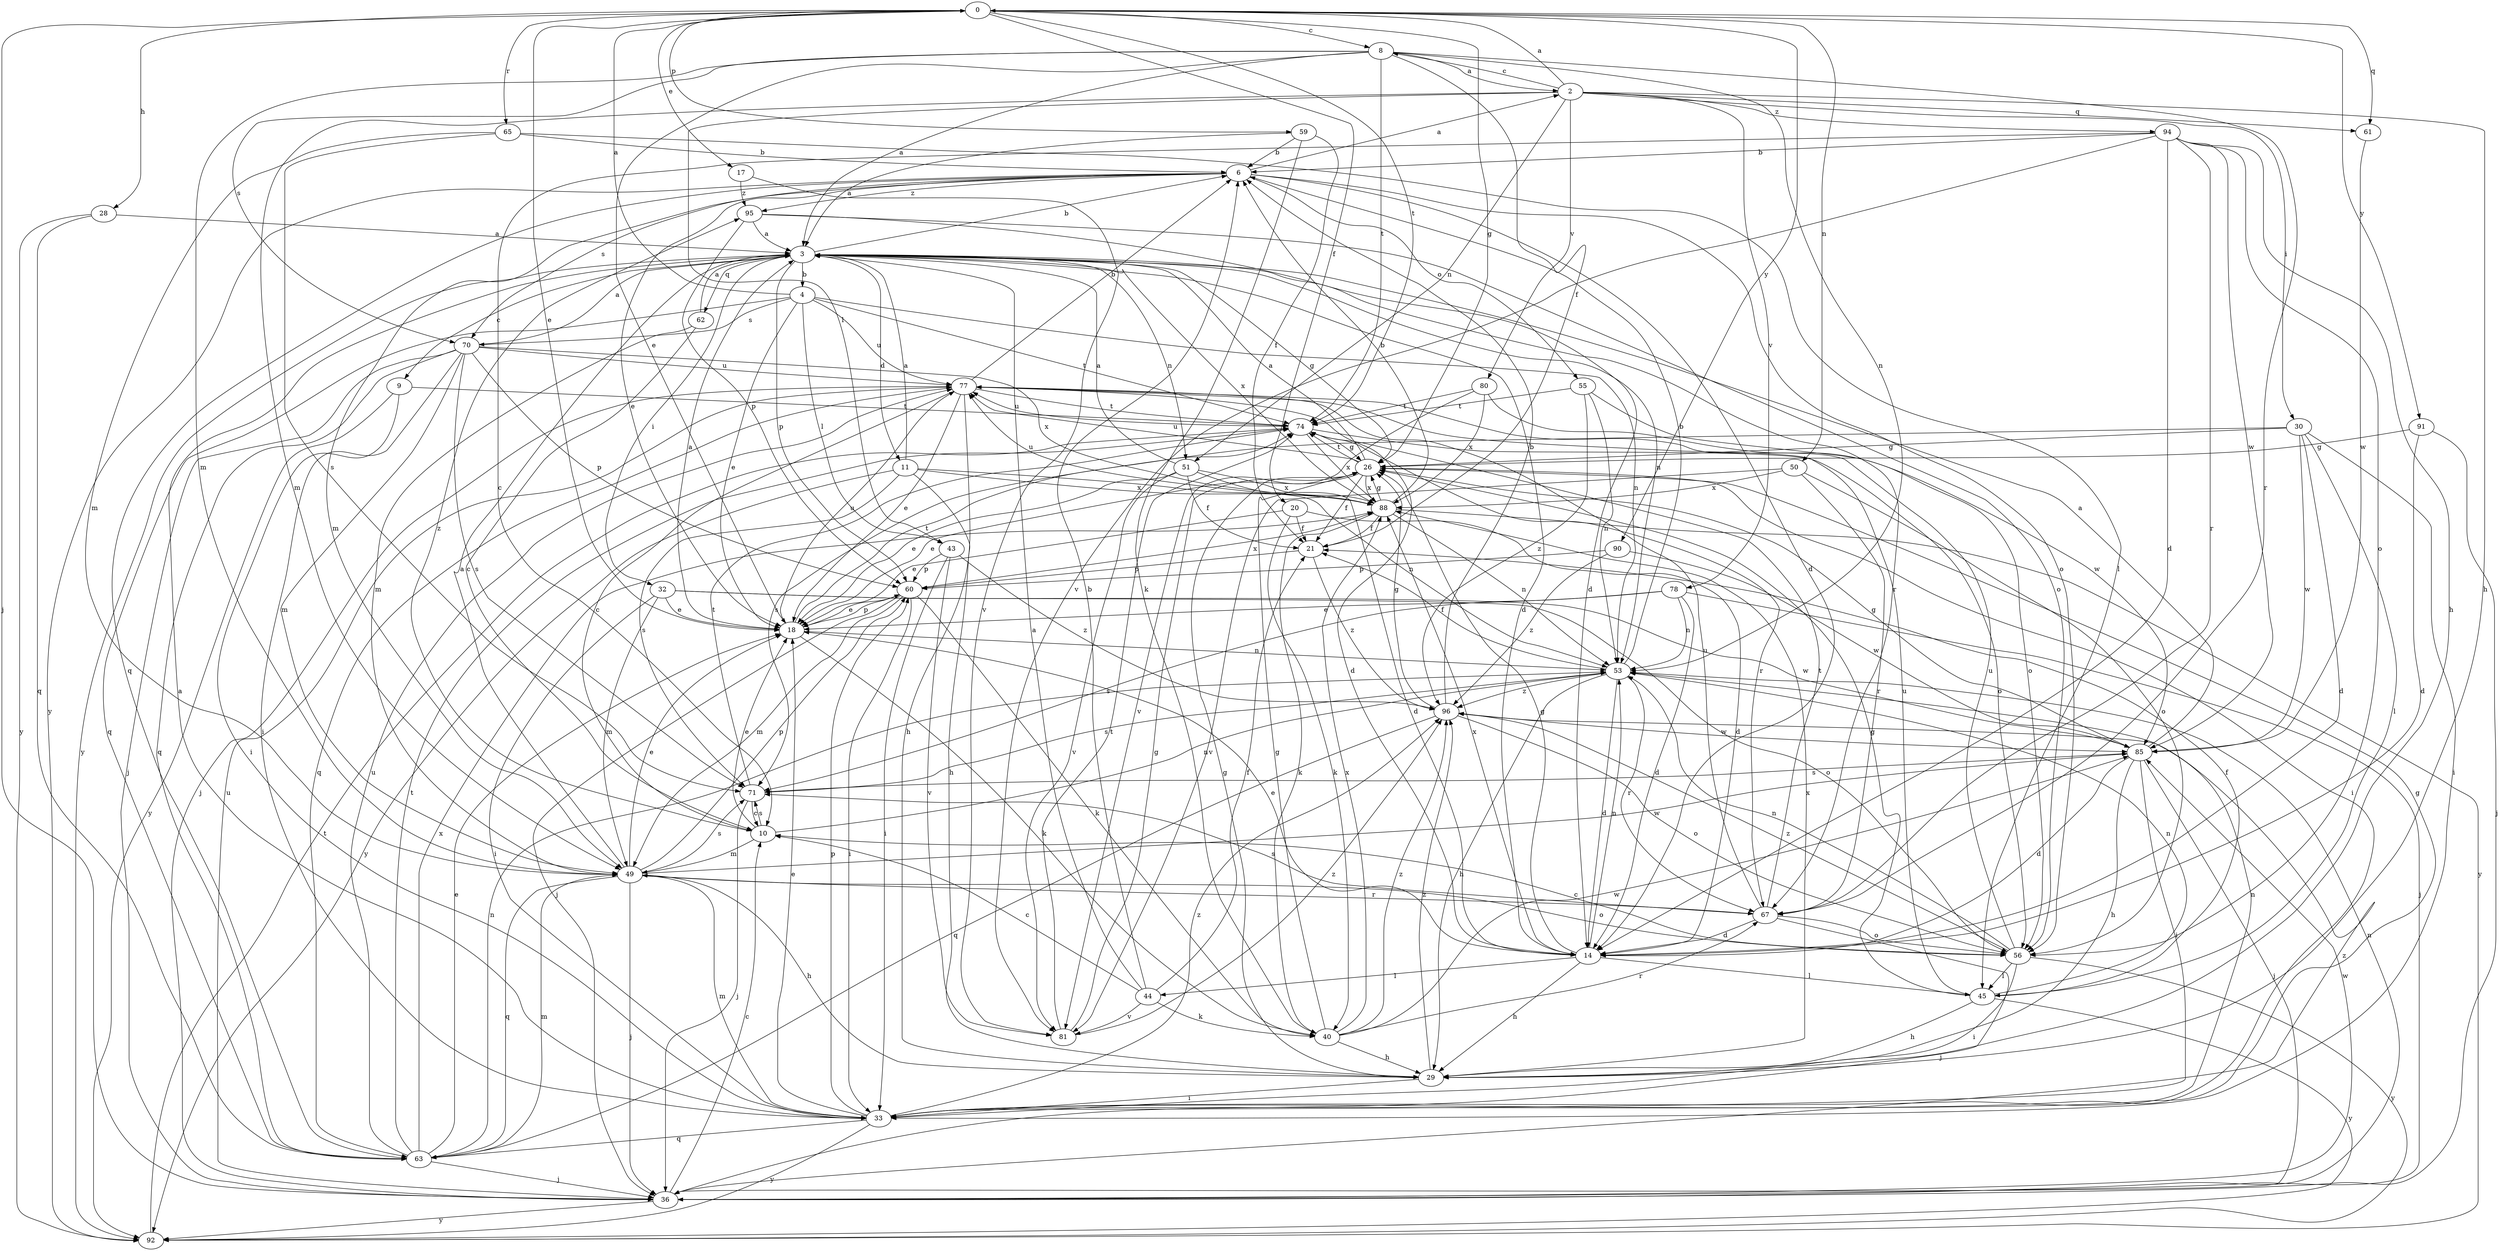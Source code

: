 strict digraph  {
0;
2;
3;
4;
6;
8;
9;
10;
11;
14;
17;
18;
20;
21;
26;
28;
29;
30;
32;
33;
36;
40;
43;
44;
45;
49;
50;
51;
53;
55;
56;
59;
60;
61;
62;
63;
65;
67;
70;
71;
74;
77;
78;
80;
81;
85;
88;
90;
91;
92;
94;
95;
96;
0 -> 8  [label=c];
0 -> 17  [label=e];
0 -> 18  [label=e];
0 -> 20  [label=f];
0 -> 26  [label=g];
0 -> 28  [label=h];
0 -> 36  [label=j];
0 -> 50  [label=n];
0 -> 59  [label=p];
0 -> 61  [label=q];
0 -> 65  [label=r];
0 -> 74  [label=t];
0 -> 90  [label=y];
0 -> 91  [label=y];
2 -> 0  [label=a];
2 -> 8  [label=c];
2 -> 29  [label=h];
2 -> 30  [label=i];
2 -> 43  [label=l];
2 -> 49  [label=m];
2 -> 51  [label=n];
2 -> 61  [label=q];
2 -> 78  [label=v];
2 -> 80  [label=v];
2 -> 94  [label=z];
3 -> 4  [label=b];
3 -> 6  [label=b];
3 -> 9  [label=c];
3 -> 11  [label=d];
3 -> 14  [label=d];
3 -> 26  [label=g];
3 -> 32  [label=i];
3 -> 51  [label=n];
3 -> 53  [label=n];
3 -> 60  [label=p];
3 -> 62  [label=q];
3 -> 67  [label=r];
3 -> 88  [label=x];
3 -> 92  [label=y];
4 -> 0  [label=a];
4 -> 18  [label=e];
4 -> 43  [label=l];
4 -> 53  [label=n];
4 -> 63  [label=q];
4 -> 70  [label=s];
4 -> 74  [label=t];
4 -> 77  [label=u];
6 -> 2  [label=a];
6 -> 14  [label=d];
6 -> 18  [label=e];
6 -> 49  [label=m];
6 -> 55  [label=o];
6 -> 56  [label=o];
6 -> 63  [label=q];
6 -> 70  [label=s];
6 -> 92  [label=y];
6 -> 95  [label=z];
8 -> 2  [label=a];
8 -> 3  [label=a];
8 -> 18  [label=e];
8 -> 21  [label=f];
8 -> 49  [label=m];
8 -> 53  [label=n];
8 -> 67  [label=r];
8 -> 70  [label=s];
8 -> 74  [label=t];
9 -> 33  [label=i];
9 -> 74  [label=t];
9 -> 92  [label=y];
10 -> 18  [label=e];
10 -> 49  [label=m];
10 -> 53  [label=n];
10 -> 71  [label=s];
10 -> 95  [label=z];
11 -> 3  [label=a];
11 -> 29  [label=h];
11 -> 53  [label=n];
11 -> 71  [label=s];
11 -> 88  [label=x];
11 -> 92  [label=y];
14 -> 18  [label=e];
14 -> 26  [label=g];
14 -> 29  [label=h];
14 -> 44  [label=l];
14 -> 45  [label=l];
14 -> 53  [label=n];
14 -> 88  [label=x];
17 -> 81  [label=v];
17 -> 95  [label=z];
18 -> 3  [label=a];
18 -> 40  [label=k];
18 -> 53  [label=n];
18 -> 60  [label=p];
18 -> 74  [label=t];
18 -> 77  [label=u];
20 -> 14  [label=d];
20 -> 18  [label=e];
20 -> 21  [label=f];
20 -> 40  [label=k];
21 -> 60  [label=p];
21 -> 96  [label=z];
26 -> 3  [label=a];
26 -> 18  [label=e];
26 -> 21  [label=f];
26 -> 33  [label=i];
26 -> 74  [label=t];
26 -> 77  [label=u];
26 -> 88  [label=x];
28 -> 3  [label=a];
28 -> 63  [label=q];
28 -> 92  [label=y];
29 -> 26  [label=g];
29 -> 33  [label=i];
29 -> 88  [label=x];
29 -> 96  [label=z];
30 -> 14  [label=d];
30 -> 26  [label=g];
30 -> 33  [label=i];
30 -> 45  [label=l];
30 -> 71  [label=s];
30 -> 85  [label=w];
32 -> 18  [label=e];
32 -> 33  [label=i];
32 -> 49  [label=m];
32 -> 56  [label=o];
32 -> 85  [label=w];
33 -> 3  [label=a];
33 -> 18  [label=e];
33 -> 26  [label=g];
33 -> 49  [label=m];
33 -> 53  [label=n];
33 -> 60  [label=p];
33 -> 63  [label=q];
33 -> 92  [label=y];
33 -> 96  [label=z];
36 -> 10  [label=c];
36 -> 53  [label=n];
36 -> 77  [label=u];
36 -> 85  [label=w];
36 -> 92  [label=y];
36 -> 96  [label=z];
40 -> 26  [label=g];
40 -> 29  [label=h];
40 -> 67  [label=r];
40 -> 85  [label=w];
40 -> 88  [label=x];
40 -> 96  [label=z];
43 -> 33  [label=i];
43 -> 60  [label=p];
43 -> 81  [label=v];
43 -> 96  [label=z];
44 -> 3  [label=a];
44 -> 6  [label=b];
44 -> 10  [label=c];
44 -> 21  [label=f];
44 -> 40  [label=k];
44 -> 81  [label=v];
45 -> 21  [label=f];
45 -> 26  [label=g];
45 -> 29  [label=h];
45 -> 53  [label=n];
45 -> 77  [label=u];
45 -> 92  [label=y];
49 -> 3  [label=a];
49 -> 18  [label=e];
49 -> 29  [label=h];
49 -> 36  [label=j];
49 -> 56  [label=o];
49 -> 60  [label=p];
49 -> 63  [label=q];
49 -> 67  [label=r];
49 -> 71  [label=s];
49 -> 85  [label=w];
50 -> 56  [label=o];
50 -> 67  [label=r];
50 -> 81  [label=v];
50 -> 88  [label=x];
51 -> 3  [label=a];
51 -> 14  [label=d];
51 -> 18  [label=e];
51 -> 21  [label=f];
51 -> 81  [label=v];
51 -> 88  [label=x];
53 -> 6  [label=b];
53 -> 14  [label=d];
53 -> 21  [label=f];
53 -> 29  [label=h];
53 -> 67  [label=r];
53 -> 71  [label=s];
53 -> 96  [label=z];
55 -> 53  [label=n];
55 -> 56  [label=o];
55 -> 74  [label=t];
55 -> 96  [label=z];
56 -> 10  [label=c];
56 -> 33  [label=i];
56 -> 45  [label=l];
56 -> 53  [label=n];
56 -> 77  [label=u];
56 -> 92  [label=y];
56 -> 96  [label=z];
59 -> 3  [label=a];
59 -> 6  [label=b];
59 -> 21  [label=f];
59 -> 40  [label=k];
60 -> 18  [label=e];
60 -> 33  [label=i];
60 -> 36  [label=j];
60 -> 40  [label=k];
60 -> 49  [label=m];
60 -> 88  [label=x];
61 -> 85  [label=w];
62 -> 3  [label=a];
62 -> 10  [label=c];
62 -> 49  [label=m];
63 -> 18  [label=e];
63 -> 36  [label=j];
63 -> 49  [label=m];
63 -> 53  [label=n];
63 -> 74  [label=t];
63 -> 77  [label=u];
63 -> 88  [label=x];
65 -> 6  [label=b];
65 -> 45  [label=l];
65 -> 49  [label=m];
65 -> 71  [label=s];
67 -> 14  [label=d];
67 -> 36  [label=j];
67 -> 56  [label=o];
67 -> 71  [label=s];
67 -> 74  [label=t];
67 -> 77  [label=u];
70 -> 3  [label=a];
70 -> 33  [label=i];
70 -> 36  [label=j];
70 -> 49  [label=m];
70 -> 60  [label=p];
70 -> 63  [label=q];
70 -> 71  [label=s];
70 -> 77  [label=u];
70 -> 88  [label=x];
71 -> 10  [label=c];
71 -> 36  [label=j];
71 -> 74  [label=t];
74 -> 26  [label=g];
74 -> 56  [label=o];
74 -> 67  [label=r];
74 -> 77  [label=u];
74 -> 88  [label=x];
77 -> 6  [label=b];
77 -> 10  [label=c];
77 -> 14  [label=d];
77 -> 18  [label=e];
77 -> 29  [label=h];
77 -> 36  [label=j];
77 -> 63  [label=q];
77 -> 74  [label=t];
78 -> 14  [label=d];
78 -> 18  [label=e];
78 -> 36  [label=j];
78 -> 53  [label=n];
78 -> 71  [label=s];
80 -> 74  [label=t];
80 -> 81  [label=v];
80 -> 85  [label=w];
80 -> 88  [label=x];
81 -> 26  [label=g];
81 -> 74  [label=t];
81 -> 96  [label=z];
85 -> 3  [label=a];
85 -> 14  [label=d];
85 -> 26  [label=g];
85 -> 29  [label=h];
85 -> 33  [label=i];
85 -> 36  [label=j];
85 -> 71  [label=s];
88 -> 6  [label=b];
88 -> 21  [label=f];
88 -> 26  [label=g];
88 -> 40  [label=k];
88 -> 53  [label=n];
88 -> 77  [label=u];
88 -> 92  [label=y];
90 -> 60  [label=p];
90 -> 85  [label=w];
90 -> 96  [label=z];
91 -> 14  [label=d];
91 -> 26  [label=g];
91 -> 36  [label=j];
92 -> 74  [label=t];
94 -> 6  [label=b];
94 -> 10  [label=c];
94 -> 14  [label=d];
94 -> 29  [label=h];
94 -> 56  [label=o];
94 -> 67  [label=r];
94 -> 81  [label=v];
94 -> 85  [label=w];
95 -> 3  [label=a];
95 -> 14  [label=d];
95 -> 56  [label=o];
95 -> 60  [label=p];
96 -> 6  [label=b];
96 -> 26  [label=g];
96 -> 56  [label=o];
96 -> 63  [label=q];
96 -> 85  [label=w];
}
